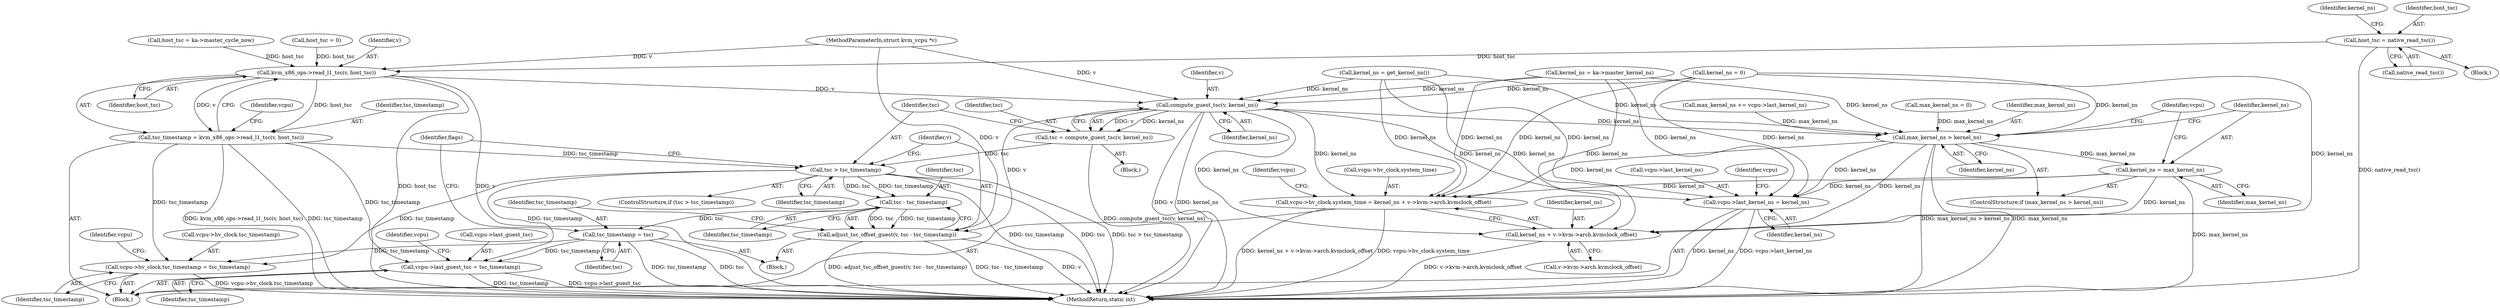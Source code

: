 digraph "0_linux_0b79459b482e85cb7426aa7da683a9f2c97aeae1_0@API" {
"1000195" [label="(Call,host_tsc = native_read_tsc())"];
"1000203" [label="(Call,kvm_x86_ops->read_l1_tsc(v, host_tsc))"];
"1000201" [label="(Call,tsc_timestamp = kvm_x86_ops->read_l1_tsc(v, host_tsc))"];
"1000218" [label="(Call,tsc > tsc_timestamp)"];
"1000224" [label="(Call,tsc - tsc_timestamp)"];
"1000222" [label="(Call,adjust_tsc_offset_guest(v, tsc - tsc_timestamp))"];
"1000227" [label="(Call,tsc_timestamp = tsc)"];
"1000320" [label="(Call,vcpu->hv_clock.tsc_timestamp = tsc_timestamp)"];
"1000347" [label="(Call,vcpu->last_guest_tsc = tsc_timestamp)"];
"1000214" [label="(Call,compute_guest_tsc(v, kernel_ns))"];
"1000212" [label="(Call,tsc = compute_guest_tsc(v, kernel_ns))"];
"1000314" [label="(Call,max_kernel_ns > kernel_ns)"];
"1000317" [label="(Call,kernel_ns = max_kernel_ns)"];
"1000327" [label="(Call,vcpu->hv_clock.system_time = kernel_ns + v->kvm->arch.kvmclock_offset)"];
"1000333" [label="(Call,kernel_ns + v->kvm->arch.kvmclock_offset)"];
"1000342" [label="(Call,vcpu->last_kernel_ns = kernel_ns)"];
"1000208" [label="(Identifier,vcpu)"];
"1000210" [label="(Block,)"];
"1000224" [label="(Call,tsc - tsc_timestamp)"];
"1000201" [label="(Call,tsc_timestamp = kvm_x86_ops->read_l1_tsc(v, host_tsc))"];
"1000347" [label="(Call,vcpu->last_guest_tsc = tsc_timestamp)"];
"1000343" [label="(Call,vcpu->last_kernel_ns)"];
"1000335" [label="(Call,v->kvm->arch.kvmclock_offset)"];
"1000320" [label="(Call,vcpu->hv_clock.tsc_timestamp = tsc_timestamp)"];
"1000197" [label="(Call,native_read_tsc())"];
"1000218" [label="(Call,tsc > tsc_timestamp)"];
"1000228" [label="(Identifier,tsc_timestamp)"];
"1000222" [label="(Call,adjust_tsc_offset_guest(v, tsc - tsc_timestamp))"];
"1000223" [label="(Identifier,v)"];
"1000225" [label="(Identifier,tsc)"];
"1000141" [label="(Call,host_tsc = 0)"];
"1000138" [label="(Call,kernel_ns = 0)"];
"1000342" [label="(Call,vcpu->last_kernel_ns = kernel_ns)"];
"1000213" [label="(Identifier,tsc)"];
"1000351" [label="(Identifier,tsc_timestamp)"];
"1000227" [label="(Call,tsc_timestamp = tsc)"];
"1000344" [label="(Identifier,vcpu)"];
"1000318" [label="(Identifier,kernel_ns)"];
"1000110" [label="(MethodParameterIn,struct kvm_vcpu *v)"];
"1000274" [label="(Call,max_kernel_ns += vcpu->last_kernel_ns)"];
"1000317" [label="(Call,kernel_ns = max_kernel_ns)"];
"1000204" [label="(Identifier,v)"];
"1000319" [label="(Identifier,max_kernel_ns)"];
"1000431" [label="(MethodReturn,static int)"];
"1000216" [label="(Identifier,kernel_ns)"];
"1000205" [label="(Identifier,host_tsc)"];
"1000199" [label="(Identifier,kernel_ns)"];
"1000202" [label="(Identifier,tsc_timestamp)"];
"1000214" [label="(Call,compute_guest_tsc(v, kernel_ns))"];
"1000219" [label="(Identifier,tsc)"];
"1000315" [label="(Identifier,max_kernel_ns)"];
"1000346" [label="(Identifier,kernel_ns)"];
"1000348" [label="(Call,vcpu->last_guest_tsc)"];
"1000162" [label="(Call,kernel_ns = ka->master_kernel_ns)"];
"1000229" [label="(Identifier,tsc)"];
"1000221" [label="(Block,)"];
"1000203" [label="(Call,kvm_x86_ops->read_l1_tsc(v, host_tsc))"];
"1000226" [label="(Identifier,tsc_timestamp)"];
"1000327" [label="(Call,vcpu->hv_clock.system_time = kernel_ns + v->kvm->arch.kvmclock_offset)"];
"1000321" [label="(Call,vcpu->hv_clock.tsc_timestamp)"];
"1000215" [label="(Identifier,v)"];
"1000220" [label="(Identifier,tsc_timestamp)"];
"1000334" [label="(Identifier,kernel_ns)"];
"1000349" [label="(Identifier,vcpu)"];
"1000196" [label="(Identifier,host_tsc)"];
"1000212" [label="(Call,tsc = compute_guest_tsc(v, kernel_ns))"];
"1000323" [label="(Identifier,vcpu)"];
"1000314" [label="(Call,max_kernel_ns > kernel_ns)"];
"1000157" [label="(Call,host_tsc = ka->master_cycle_now)"];
"1000111" [label="(Block,)"];
"1000326" [label="(Identifier,tsc_timestamp)"];
"1000355" [label="(Identifier,vcpu)"];
"1000313" [label="(ControlStructure,if (max_kernel_ns > kernel_ns))"];
"1000195" [label="(Call,host_tsc = native_read_tsc())"];
"1000316" [label="(Identifier,kernel_ns)"];
"1000194" [label="(Block,)"];
"1000217" [label="(ControlStructure,if (tsc > tsc_timestamp))"];
"1000198" [label="(Call,kernel_ns = get_kernel_ns())"];
"1000231" [label="(Identifier,flags)"];
"1000330" [label="(Identifier,vcpu)"];
"1000239" [label="(Call,max_kernel_ns = 0)"];
"1000333" [label="(Call,kernel_ns + v->kvm->arch.kvmclock_offset)"];
"1000328" [label="(Call,vcpu->hv_clock.system_time)"];
"1000195" -> "1000194"  [label="AST: "];
"1000195" -> "1000197"  [label="CFG: "];
"1000196" -> "1000195"  [label="AST: "];
"1000197" -> "1000195"  [label="AST: "];
"1000199" -> "1000195"  [label="CFG: "];
"1000195" -> "1000431"  [label="DDG: native_read_tsc()"];
"1000195" -> "1000203"  [label="DDG: host_tsc"];
"1000203" -> "1000201"  [label="AST: "];
"1000203" -> "1000205"  [label="CFG: "];
"1000204" -> "1000203"  [label="AST: "];
"1000205" -> "1000203"  [label="AST: "];
"1000201" -> "1000203"  [label="CFG: "];
"1000203" -> "1000431"  [label="DDG: host_tsc"];
"1000203" -> "1000431"  [label="DDG: v"];
"1000203" -> "1000201"  [label="DDG: v"];
"1000203" -> "1000201"  [label="DDG: host_tsc"];
"1000110" -> "1000203"  [label="DDG: v"];
"1000141" -> "1000203"  [label="DDG: host_tsc"];
"1000157" -> "1000203"  [label="DDG: host_tsc"];
"1000203" -> "1000214"  [label="DDG: v"];
"1000201" -> "1000111"  [label="AST: "];
"1000202" -> "1000201"  [label="AST: "];
"1000208" -> "1000201"  [label="CFG: "];
"1000201" -> "1000431"  [label="DDG: kvm_x86_ops->read_l1_tsc(v, host_tsc)"];
"1000201" -> "1000431"  [label="DDG: tsc_timestamp"];
"1000201" -> "1000218"  [label="DDG: tsc_timestamp"];
"1000201" -> "1000320"  [label="DDG: tsc_timestamp"];
"1000201" -> "1000347"  [label="DDG: tsc_timestamp"];
"1000218" -> "1000217"  [label="AST: "];
"1000218" -> "1000220"  [label="CFG: "];
"1000219" -> "1000218"  [label="AST: "];
"1000220" -> "1000218"  [label="AST: "];
"1000223" -> "1000218"  [label="CFG: "];
"1000231" -> "1000218"  [label="CFG: "];
"1000218" -> "1000431"  [label="DDG: tsc"];
"1000218" -> "1000431"  [label="DDG: tsc > tsc_timestamp"];
"1000218" -> "1000431"  [label="DDG: tsc_timestamp"];
"1000212" -> "1000218"  [label="DDG: tsc"];
"1000218" -> "1000224"  [label="DDG: tsc"];
"1000218" -> "1000224"  [label="DDG: tsc_timestamp"];
"1000218" -> "1000320"  [label="DDG: tsc_timestamp"];
"1000218" -> "1000347"  [label="DDG: tsc_timestamp"];
"1000224" -> "1000222"  [label="AST: "];
"1000224" -> "1000226"  [label="CFG: "];
"1000225" -> "1000224"  [label="AST: "];
"1000226" -> "1000224"  [label="AST: "];
"1000222" -> "1000224"  [label="CFG: "];
"1000224" -> "1000222"  [label="DDG: tsc"];
"1000224" -> "1000222"  [label="DDG: tsc_timestamp"];
"1000224" -> "1000227"  [label="DDG: tsc"];
"1000222" -> "1000221"  [label="AST: "];
"1000223" -> "1000222"  [label="AST: "];
"1000228" -> "1000222"  [label="CFG: "];
"1000222" -> "1000431"  [label="DDG: v"];
"1000222" -> "1000431"  [label="DDG: adjust_tsc_offset_guest(v, tsc - tsc_timestamp)"];
"1000222" -> "1000431"  [label="DDG: tsc - tsc_timestamp"];
"1000214" -> "1000222"  [label="DDG: v"];
"1000110" -> "1000222"  [label="DDG: v"];
"1000227" -> "1000221"  [label="AST: "];
"1000227" -> "1000229"  [label="CFG: "];
"1000228" -> "1000227"  [label="AST: "];
"1000229" -> "1000227"  [label="AST: "];
"1000231" -> "1000227"  [label="CFG: "];
"1000227" -> "1000431"  [label="DDG: tsc_timestamp"];
"1000227" -> "1000431"  [label="DDG: tsc"];
"1000227" -> "1000320"  [label="DDG: tsc_timestamp"];
"1000227" -> "1000347"  [label="DDG: tsc_timestamp"];
"1000320" -> "1000111"  [label="AST: "];
"1000320" -> "1000326"  [label="CFG: "];
"1000321" -> "1000320"  [label="AST: "];
"1000326" -> "1000320"  [label="AST: "];
"1000330" -> "1000320"  [label="CFG: "];
"1000320" -> "1000431"  [label="DDG: vcpu->hv_clock.tsc_timestamp"];
"1000347" -> "1000111"  [label="AST: "];
"1000347" -> "1000351"  [label="CFG: "];
"1000348" -> "1000347"  [label="AST: "];
"1000351" -> "1000347"  [label="AST: "];
"1000355" -> "1000347"  [label="CFG: "];
"1000347" -> "1000431"  [label="DDG: tsc_timestamp"];
"1000347" -> "1000431"  [label="DDG: vcpu->last_guest_tsc"];
"1000214" -> "1000212"  [label="AST: "];
"1000214" -> "1000216"  [label="CFG: "];
"1000215" -> "1000214"  [label="AST: "];
"1000216" -> "1000214"  [label="AST: "];
"1000212" -> "1000214"  [label="CFG: "];
"1000214" -> "1000431"  [label="DDG: kernel_ns"];
"1000214" -> "1000431"  [label="DDG: v"];
"1000214" -> "1000212"  [label="DDG: v"];
"1000214" -> "1000212"  [label="DDG: kernel_ns"];
"1000110" -> "1000214"  [label="DDG: v"];
"1000138" -> "1000214"  [label="DDG: kernel_ns"];
"1000198" -> "1000214"  [label="DDG: kernel_ns"];
"1000162" -> "1000214"  [label="DDG: kernel_ns"];
"1000214" -> "1000314"  [label="DDG: kernel_ns"];
"1000214" -> "1000327"  [label="DDG: kernel_ns"];
"1000214" -> "1000333"  [label="DDG: kernel_ns"];
"1000214" -> "1000342"  [label="DDG: kernel_ns"];
"1000212" -> "1000210"  [label="AST: "];
"1000213" -> "1000212"  [label="AST: "];
"1000219" -> "1000212"  [label="CFG: "];
"1000212" -> "1000431"  [label="DDG: compute_guest_tsc(v, kernel_ns)"];
"1000314" -> "1000313"  [label="AST: "];
"1000314" -> "1000316"  [label="CFG: "];
"1000315" -> "1000314"  [label="AST: "];
"1000316" -> "1000314"  [label="AST: "];
"1000318" -> "1000314"  [label="CFG: "];
"1000323" -> "1000314"  [label="CFG: "];
"1000314" -> "1000431"  [label="DDG: max_kernel_ns"];
"1000314" -> "1000431"  [label="DDG: max_kernel_ns > kernel_ns"];
"1000274" -> "1000314"  [label="DDG: max_kernel_ns"];
"1000239" -> "1000314"  [label="DDG: max_kernel_ns"];
"1000138" -> "1000314"  [label="DDG: kernel_ns"];
"1000198" -> "1000314"  [label="DDG: kernel_ns"];
"1000162" -> "1000314"  [label="DDG: kernel_ns"];
"1000314" -> "1000317"  [label="DDG: max_kernel_ns"];
"1000314" -> "1000327"  [label="DDG: kernel_ns"];
"1000314" -> "1000333"  [label="DDG: kernel_ns"];
"1000314" -> "1000342"  [label="DDG: kernel_ns"];
"1000317" -> "1000313"  [label="AST: "];
"1000317" -> "1000319"  [label="CFG: "];
"1000318" -> "1000317"  [label="AST: "];
"1000319" -> "1000317"  [label="AST: "];
"1000323" -> "1000317"  [label="CFG: "];
"1000317" -> "1000431"  [label="DDG: max_kernel_ns"];
"1000317" -> "1000327"  [label="DDG: kernel_ns"];
"1000317" -> "1000333"  [label="DDG: kernel_ns"];
"1000317" -> "1000342"  [label="DDG: kernel_ns"];
"1000327" -> "1000111"  [label="AST: "];
"1000327" -> "1000333"  [label="CFG: "];
"1000328" -> "1000327"  [label="AST: "];
"1000333" -> "1000327"  [label="AST: "];
"1000344" -> "1000327"  [label="CFG: "];
"1000327" -> "1000431"  [label="DDG: kernel_ns + v->kvm->arch.kvmclock_offset"];
"1000327" -> "1000431"  [label="DDG: vcpu->hv_clock.system_time"];
"1000138" -> "1000327"  [label="DDG: kernel_ns"];
"1000198" -> "1000327"  [label="DDG: kernel_ns"];
"1000162" -> "1000327"  [label="DDG: kernel_ns"];
"1000333" -> "1000335"  [label="CFG: "];
"1000334" -> "1000333"  [label="AST: "];
"1000335" -> "1000333"  [label="AST: "];
"1000333" -> "1000431"  [label="DDG: v->kvm->arch.kvmclock_offset"];
"1000138" -> "1000333"  [label="DDG: kernel_ns"];
"1000198" -> "1000333"  [label="DDG: kernel_ns"];
"1000162" -> "1000333"  [label="DDG: kernel_ns"];
"1000342" -> "1000111"  [label="AST: "];
"1000342" -> "1000346"  [label="CFG: "];
"1000343" -> "1000342"  [label="AST: "];
"1000346" -> "1000342"  [label="AST: "];
"1000349" -> "1000342"  [label="CFG: "];
"1000342" -> "1000431"  [label="DDG: vcpu->last_kernel_ns"];
"1000342" -> "1000431"  [label="DDG: kernel_ns"];
"1000138" -> "1000342"  [label="DDG: kernel_ns"];
"1000198" -> "1000342"  [label="DDG: kernel_ns"];
"1000162" -> "1000342"  [label="DDG: kernel_ns"];
}
